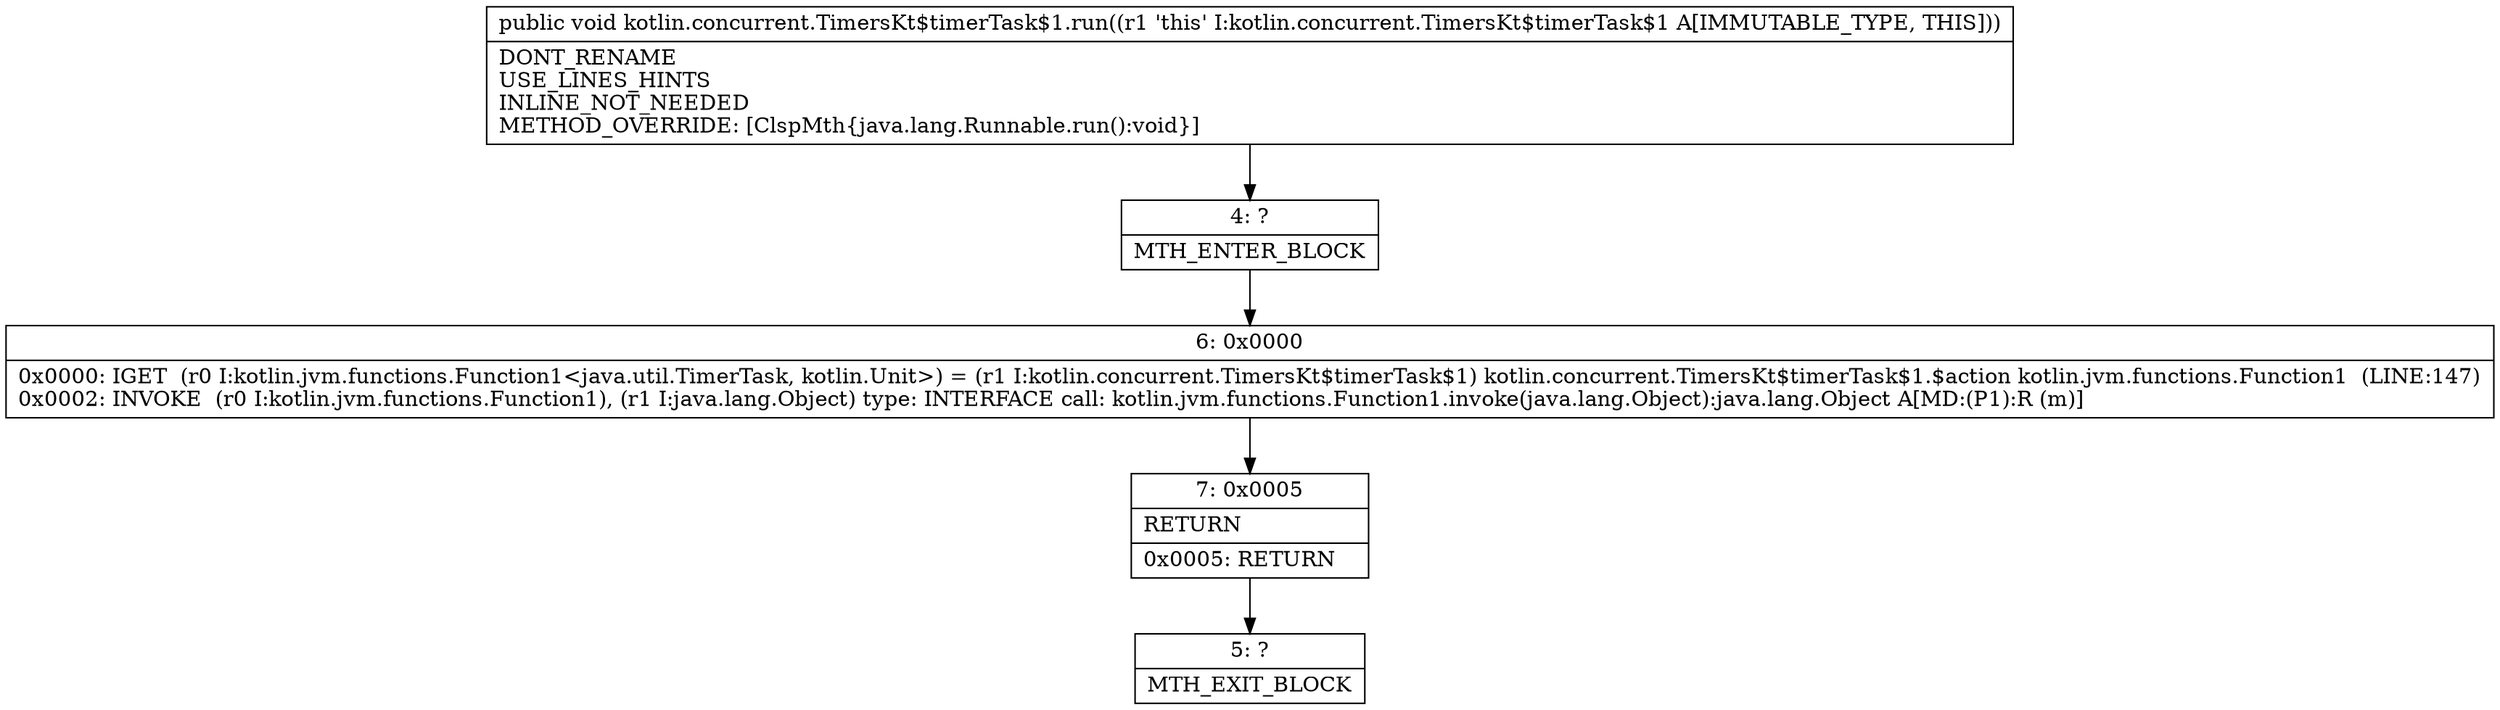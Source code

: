 digraph "CFG forkotlin.concurrent.TimersKt$timerTask$1.run()V" {
Node_4 [shape=record,label="{4\:\ ?|MTH_ENTER_BLOCK\l}"];
Node_6 [shape=record,label="{6\:\ 0x0000|0x0000: IGET  (r0 I:kotlin.jvm.functions.Function1\<java.util.TimerTask, kotlin.Unit\>) = (r1 I:kotlin.concurrent.TimersKt$timerTask$1) kotlin.concurrent.TimersKt$timerTask$1.$action kotlin.jvm.functions.Function1  (LINE:147)\l0x0002: INVOKE  (r0 I:kotlin.jvm.functions.Function1), (r1 I:java.lang.Object) type: INTERFACE call: kotlin.jvm.functions.Function1.invoke(java.lang.Object):java.lang.Object A[MD:(P1):R (m)]\l}"];
Node_7 [shape=record,label="{7\:\ 0x0005|RETURN\l|0x0005: RETURN   \l}"];
Node_5 [shape=record,label="{5\:\ ?|MTH_EXIT_BLOCK\l}"];
MethodNode[shape=record,label="{public void kotlin.concurrent.TimersKt$timerTask$1.run((r1 'this' I:kotlin.concurrent.TimersKt$timerTask$1 A[IMMUTABLE_TYPE, THIS]))  | DONT_RENAME\lUSE_LINES_HINTS\lINLINE_NOT_NEEDED\lMETHOD_OVERRIDE: [ClspMth\{java.lang.Runnable.run():void\}]\l}"];
MethodNode -> Node_4;Node_4 -> Node_6;
Node_6 -> Node_7;
Node_7 -> Node_5;
}


